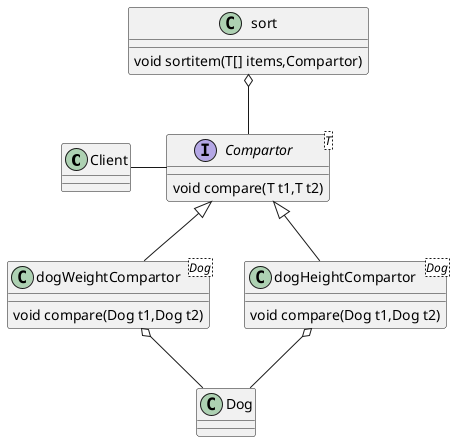 @startuml
together {
    class Client
    interface Compartor<T>{
        void compare(T t1,T t2)
    }
}
together {
    class dogHeightCompartor<Dog>{
        void compare(Dog t1,Dog t2)
    }
    class dogWeightCompartor<Dog>{
        void compare(Dog t1,Dog t2)
    }
    class Dog
}
class dogHeightCompartor
class dogWeightCompartor
class sort{
    void sortitem(T[] items,Compartor)
}

Compartor <|-- dogHeightCompartor
Compartor <|-- dogWeightCompartor
sort o-- Compartor
Client - Compartor

dogHeightCompartor o-- Dog
dogWeightCompartor o-- Dog
@enduml